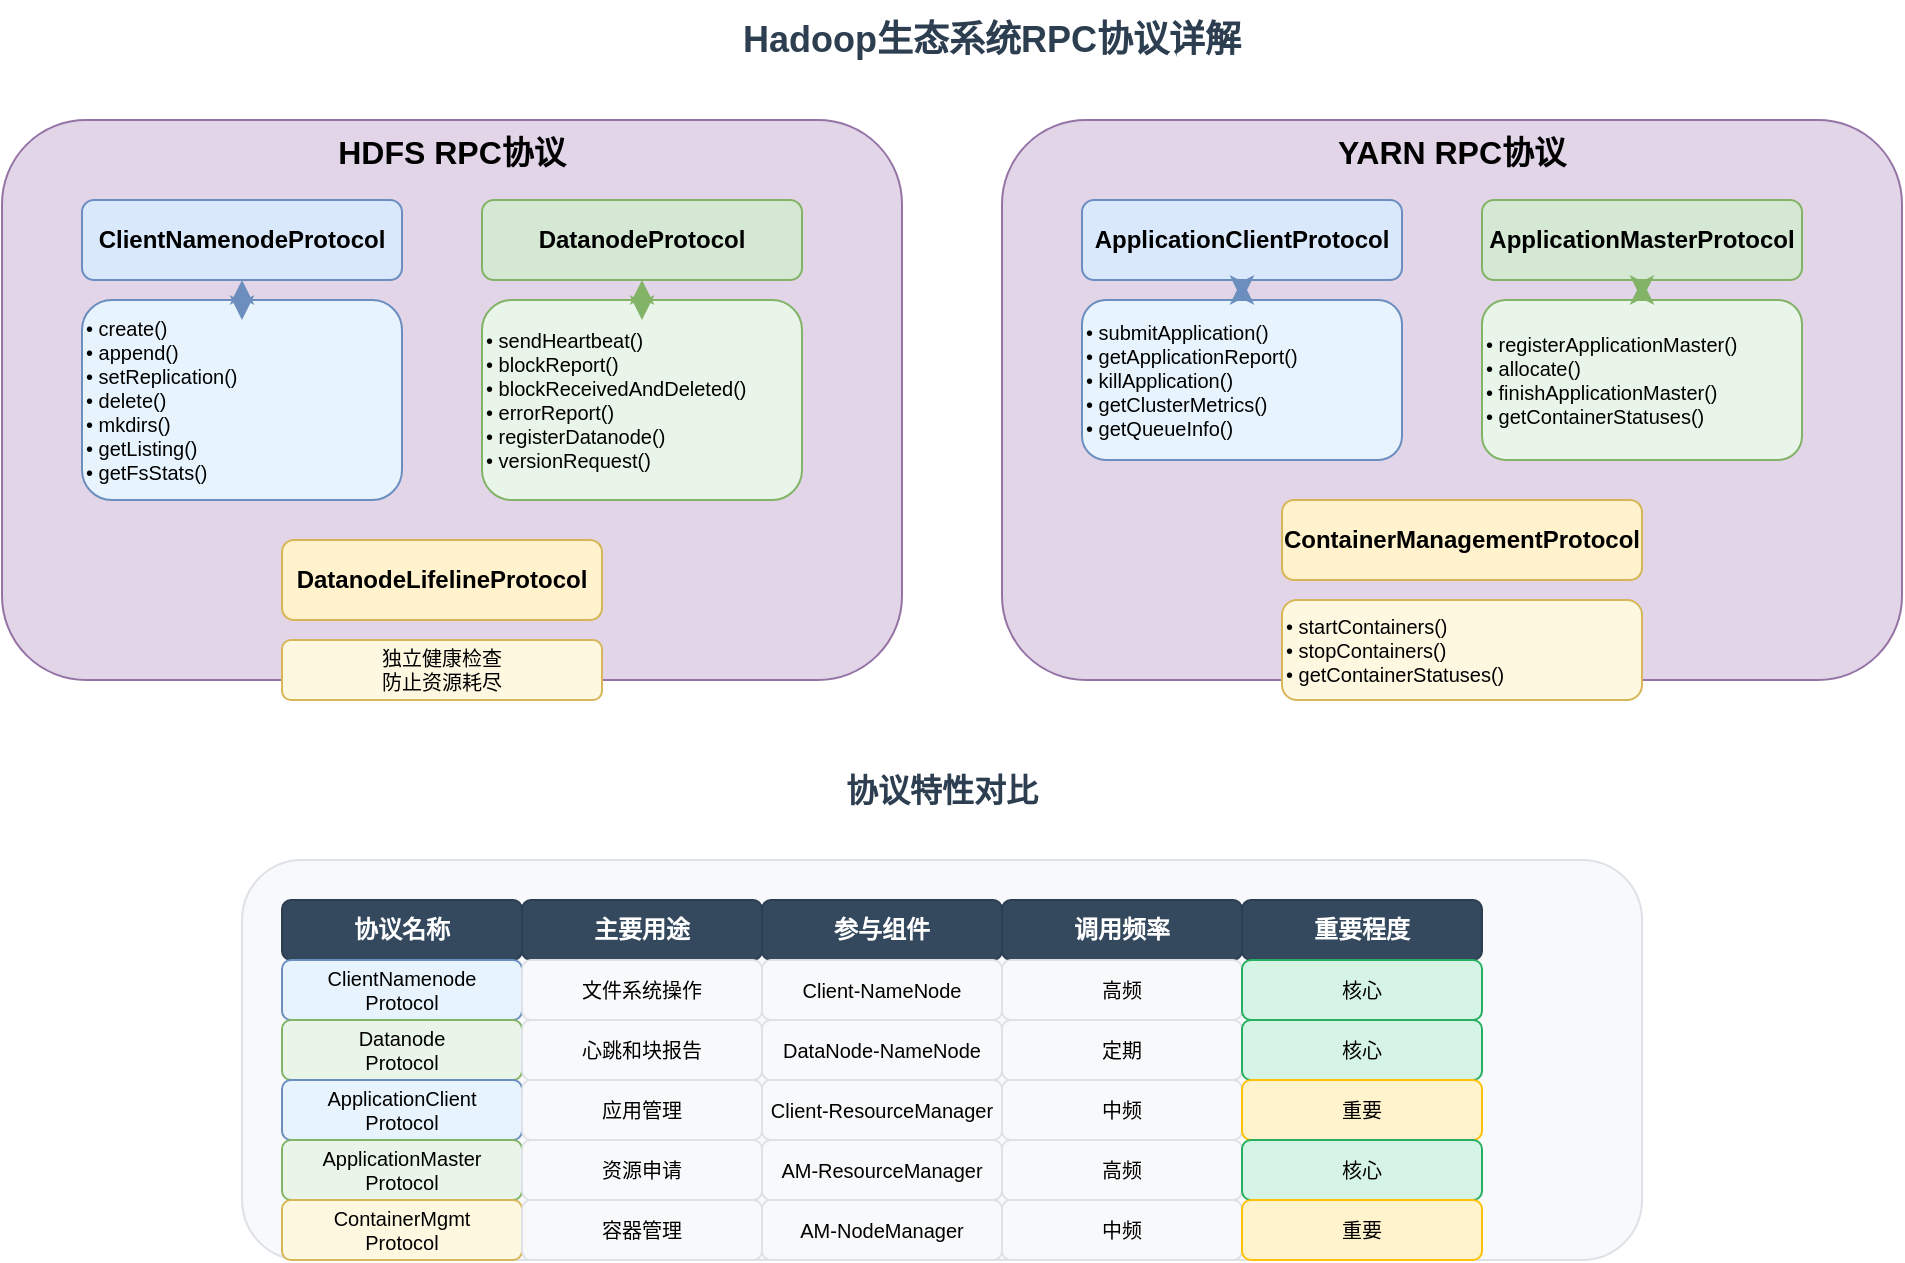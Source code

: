 <mxfile version="21.6.5" type="device">
  <diagram name="Hadoop生态系统RPC协议" id="hadoop-rpc-protocols">
    <mxGraphModel dx="1422" dy="794" grid="1" gridSize="10" guides="1" tooltips="1" connect="1" arrows="1" fold="1" page="1" pageScale="1" pageWidth="1169" pageHeight="827" math="0" shadow="0">
      <root>
        <mxCell id="0" />
        <mxCell id="1" parent="0" />
        
        <!-- 标题 -->
        <mxCell id="title" value="Hadoop生态系统RPC协议详解" style="text;html=1;strokeColor=none;fillColor=none;align=center;verticalAlign=middle;whiteSpace=wrap;rounded=0;fontSize=18;fontStyle=1;fontColor=#2c3e50;" vertex="1" parent="1">
          <mxGeometry x="400" y="20" width="350" height="40" as="geometry" />
        </mxCell>
        
        <!-- HDFS协议区域 -->
        <mxCell id="hdfs-protocols" value="HDFS RPC协议" style="rounded=1;whiteSpace=wrap;html=1;fillColor=#e1d5e7;strokeColor=#9673a6;fontSize=16;fontStyle=1;verticalAlign=top;" vertex="1" parent="1">
          <mxGeometry x="80" y="80" width="450" height="280" as="geometry" />
        </mxCell>
        
        <!-- ClientNamenodeProtocol -->
        <mxCell id="client-namenode" value="ClientNamenodeProtocol" style="rounded=1;whiteSpace=wrap;html=1;fillColor=#dae8fc;strokeColor=#6c8ebf;fontSize=12;fontStyle=1;" vertex="1" parent="1">
          <mxGeometry x="120" y="120" width="160" height="40" as="geometry" />
        </mxCell>
        
        <!-- ClientNamenodeProtocol方法 -->
        <mxCell id="client-methods" value="• create()&#xa;• append()&#xa;• setReplication()&#xa;• delete()&#xa;• mkdirs()&#xa;• getListing()&#xa;• getFsStats()" style="rounded=1;whiteSpace=wrap;html=1;fillColor=#e8f4fd;strokeColor=#6c8ebf;fontSize=10;align=left;" vertex="1" parent="1">
          <mxGeometry x="120" y="170" width="160" height="100" as="geometry" />
        </mxCell>
        
        <!-- DatanodeProtocol -->
        <mxCell id="datanode-protocol" value="DatanodeProtocol" style="rounded=1;whiteSpace=wrap;html=1;fillColor=#d5e8d4;strokeColor=#82b366;fontSize=12;fontStyle=1;" vertex="1" parent="1">
          <mxGeometry x="320" y="120" width="160" height="40" as="geometry" />
        </mxCell>
        
        <!-- DatanodeProtocol方法 -->
        <mxCell id="datanode-methods" value="• sendHeartbeat()&#xa;• blockReport()&#xa;• blockReceivedAndDeleted()&#xa;• errorReport()&#xa;• registerDatanode()&#xa;• versionRequest()" style="rounded=1;whiteSpace=wrap;html=1;fillColor=#e8f5e8;strokeColor=#82b366;fontSize=10;align=left;" vertex="1" parent="1">
          <mxGeometry x="320" y="170" width="160" height="100" as="geometry" />
        </mxCell>
        
        <!-- DatanodeLifelineProtocol -->
        <mxCell id="lifeline-protocol" value="DatanodeLifelineProtocol" style="rounded=1;whiteSpace=wrap;html=1;fillColor=#fff2cc;strokeColor=#d6b656;fontSize=12;fontStyle=1;" vertex="1" parent="1">
          <mxGeometry x="220" y="290" width="160" height="40" as="geometry" />
        </mxCell>
        
        <!-- Lifeline说明 -->
        <mxCell id="lifeline-desc" value="独立健康检查&#xa;防止资源耗尽" style="rounded=1;whiteSpace=wrap;html=1;fillColor=#fff8e1;strokeColor=#d6b656;fontSize=10;" vertex="1" parent="1">
          <mxGeometry x="220" y="340" width="160" height="30" as="geometry" />
        </mxCell>
        
        <!-- YARN协议区域 -->
        <mxCell id="yarn-protocols" value="YARN RPC协议" style="rounded=1;whiteSpace=wrap;html=1;fillColor=#e1d5e7;strokeColor=#9673a6;fontSize=16;fontStyle=1;verticalAlign=top;" vertex="1" parent="1">
          <mxGeometry x="580" y="80" width="450" height="280" as="geometry" />
        </mxCell>
        
        <!-- ApplicationClientProtocol -->
        <mxCell id="app-client-protocol" value="ApplicationClientProtocol" style="rounded=1;whiteSpace=wrap;html=1;fillColor=#dae8fc;strokeColor=#6c8ebf;fontSize=12;fontStyle=1;" vertex="1" parent="1">
          <mxGeometry x="620" y="120" width="160" height="40" as="geometry" />
        </mxCell>
        
        <!-- ApplicationClientProtocol方法 -->
        <mxCell id="app-client-methods" value="• submitApplication()&#xa;• getApplicationReport()&#xa;• killApplication()&#xa;• getClusterMetrics()&#xa;• getQueueInfo()" style="rounded=1;whiteSpace=wrap;html=1;fillColor=#e8f4fd;strokeColor=#6c8ebf;fontSize=10;align=left;" vertex="1" parent="1">
          <mxGeometry x="620" y="170" width="160" height="80" as="geometry" />
        </mxCell>
        
        <!-- ApplicationMasterProtocol -->
        <mxCell id="app-master-protocol" value="ApplicationMasterProtocol" style="rounded=1;whiteSpace=wrap;html=1;fillColor=#d5e8d4;strokeColor=#82b366;fontSize=12;fontStyle=1;" vertex="1" parent="1">
          <mxGeometry x="820" y="120" width="160" height="40" as="geometry" />
        </mxCell>
        
        <!-- ApplicationMasterProtocol方法 -->
        <mxCell id="app-master-methods" value="• registerApplicationMaster()&#xa;• allocate()&#xa;• finishApplicationMaster()&#xa;• getContainerStatuses()" style="rounded=1;whiteSpace=wrap;html=1;fillColor=#e8f5e8;strokeColor=#82b366;fontSize=10;align=left;" vertex="1" parent="1">
          <mxGeometry x="820" y="170" width="160" height="80" as="geometry" />
        </mxCell>
        
        <!-- ContainerManagementProtocol -->
        <mxCell id="container-mgmt" value="ContainerManagementProtocol" style="rounded=1;whiteSpace=wrap;html=1;fillColor=#fff2cc;strokeColor=#d6b656;fontSize=12;fontStyle=1;" vertex="1" parent="1">
          <mxGeometry x="720" y="270" width="180" height="40" as="geometry" />
        </mxCell>
        
        <!-- ContainerManagementProtocol方法 -->
        <mxCell id="container-methods" value="• startContainers()&#xa;• stopContainers()&#xa;• getContainerStatuses()" style="rounded=1;whiteSpace=wrap;html=1;fillColor=#fff8e1;strokeColor=#d6b656;fontSize=10;align=left;" vertex="1" parent="1">
          <mxGeometry x="720" y="320" width="180" height="50" as="geometry" />
        </mxCell>
        
        <!-- 协议特性说明 -->
        <mxCell id="protocol-features" value="协议特性对比" style="text;html=1;strokeColor=none;fillColor=none;align=center;verticalAlign=middle;whiteSpace=wrap;rounded=0;fontSize=16;fontStyle=1;fontColor=#2c3e50;" vertex="1" parent="1">
          <mxGeometry x="450" y="400" width="200" height="30" as="geometry" />
        </mxCell>
        
        <!-- 特性表格 -->
        <mxCell id="feature-table" value="" style="rounded=1;whiteSpace=wrap;html=1;fillColor=#f8f9fa;strokeColor=#dee2e6;" vertex="1" parent="1">
          <mxGeometry x="200" y="450" width="700" height="200" as="geometry" />
        </mxCell>
        
        <!-- 表头 -->
        <mxCell id="table-protocol" value="协议名称" style="rounded=1;whiteSpace=wrap;html=1;fillColor=#34495e;strokeColor=#2c3e50;fontSize=12;fontStyle=1;fontColor=#ffffff;" vertex="1" parent="1">
          <mxGeometry x="220" y="470" width="120" height="30" as="geometry" />
        </mxCell>
        
        <mxCell id="table-purpose" value="主要用途" style="rounded=1;whiteSpace=wrap;html=1;fillColor=#34495e;strokeColor=#2c3e50;fontSize=12;fontStyle=1;fontColor=#ffffff;" vertex="1" parent="1">
          <mxGeometry x="340" y="470" width="120" height="30" as="geometry" />
        </mxCell>
        
        <mxCell id="table-participants" value="参与组件" style="rounded=1;whiteSpace=wrap;html=1;fillColor=#34495e;strokeColor=#2c3e50;fontSize=12;fontStyle=1;fontColor=#ffffff;" vertex="1" parent="1">
          <mxGeometry x="460" y="470" width="120" height="30" as="geometry" />
        </mxCell>
        
        <mxCell id="table-frequency" value="调用频率" style="rounded=1;whiteSpace=wrap;html=1;fillColor=#34495e;strokeColor=#2c3e50;fontSize=12;fontStyle=1;fontColor=#ffffff;" vertex="1" parent="1">
          <mxGeometry x="580" y="470" width="120" height="30" as="geometry" />
        </mxCell>
        
        <mxCell id="table-criticality" value="重要程度" style="rounded=1;whiteSpace=wrap;html=1;fillColor=#34495e;strokeColor=#2c3e50;fontSize=12;fontStyle=1;fontColor=#ffffff;" vertex="1" parent="1">
          <mxGeometry x="700" y="470" width="120" height="30" as="geometry" />
        </mxCell>
        
        <!-- ClientNamenodeProtocol行 -->
        <mxCell id="row1-protocol" value="ClientNamenode&#xa;Protocol" style="rounded=1;whiteSpace=wrap;html=1;fillColor=#e8f4fd;strokeColor=#6c8ebf;fontSize=10;" vertex="1" parent="1">
          <mxGeometry x="220" y="500" width="120" height="30" as="geometry" />
        </mxCell>
        
        <mxCell id="row1-purpose" value="文件系统操作" style="rounded=1;whiteSpace=wrap;html=1;fillColor=#f8f9fa;strokeColor=#dee2e6;fontSize=10;" vertex="1" parent="1">
          <mxGeometry x="340" y="500" width="120" height="30" as="geometry" />
        </mxCell>
        
        <mxCell id="row1-participants" value="Client-NameNode" style="rounded=1;whiteSpace=wrap;html=1;fillColor=#f8f9fa;strokeColor=#dee2e6;fontSize=10;" vertex="1" parent="1">
          <mxGeometry x="460" y="500" width="120" height="30" as="geometry" />
        </mxCell>
        
        <mxCell id="row1-frequency" value="高频" style="rounded=1;whiteSpace=wrap;html=1;fillColor=#f8f9fa;strokeColor=#dee2e6;fontSize=10;" vertex="1" parent="1">
          <mxGeometry x="580" y="500" width="120" height="30" as="geometry" />
        </mxCell>
        
        <mxCell id="row1-criticality" value="核心" style="rounded=1;whiteSpace=wrap;html=1;fillColor=#d5f4e6;strokeColor=#27ae60;fontSize=10;" vertex="1" parent="1">
          <mxGeometry x="700" y="500" width="120" height="30" as="geometry" />
        </mxCell>
        
        <!-- DatanodeProtocol行 -->
        <mxCell id="row2-protocol" value="Datanode&#xa;Protocol" style="rounded=1;whiteSpace=wrap;html=1;fillColor=#e8f5e8;strokeColor=#82b366;fontSize=10;" vertex="1" parent="1">
          <mxGeometry x="220" y="530" width="120" height="30" as="geometry" />
        </mxCell>
        
        <mxCell id="row2-purpose" value="心跳和块报告" style="rounded=1;whiteSpace=wrap;html=1;fillColor=#f8f9fa;strokeColor=#dee2e6;fontSize=10;" vertex="1" parent="1">
          <mxGeometry x="340" y="530" width="120" height="30" as="geometry" />
        </mxCell>
        
        <mxCell id="row2-participants" value="DataNode-NameNode" style="rounded=1;whiteSpace=wrap;html=1;fillColor=#f8f9fa;strokeColor=#dee2e6;fontSize=10;" vertex="1" parent="1">
          <mxGeometry x="460" y="530" width="120" height="30" as="geometry" />
        </mxCell>
        
        <mxCell id="row2-frequency" value="定期" style="rounded=1;whiteSpace=wrap;html=1;fillColor=#f8f9fa;strokeColor=#dee2e6;fontSize=10;" vertex="1" parent="1">
          <mxGeometry x="580" y="530" width="120" height="30" as="geometry" />
        </mxCell>
        
        <mxCell id="row2-criticality" value="核心" style="rounded=1;whiteSpace=wrap;html=1;fillColor=#d5f4e6;strokeColor=#27ae60;fontSize=10;" vertex="1" parent="1">
          <mxGeometry x="700" y="530" width="120" height="30" as="geometry" />
        </mxCell>
        
        <!-- ApplicationClientProtocol行 -->
        <mxCell id="row3-protocol" value="ApplicationClient&#xa;Protocol" style="rounded=1;whiteSpace=wrap;html=1;fillColor=#e8f4fd;strokeColor=#6c8ebf;fontSize=10;" vertex="1" parent="1">
          <mxGeometry x="220" y="560" width="120" height="30" as="geometry" />
        </mxCell>
        
        <mxCell id="row3-purpose" value="应用管理" style="rounded=1;whiteSpace=wrap;html=1;fillColor=#f8f9fa;strokeColor=#dee2e6;fontSize=10;" vertex="1" parent="1">
          <mxGeometry x="340" y="560" width="120" height="30" as="geometry" />
        </mxCell>
        
        <mxCell id="row3-participants" value="Client-ResourceManager" style="rounded=1;whiteSpace=wrap;html=1;fillColor=#f8f9fa;strokeColor=#dee2e6;fontSize=10;" vertex="1" parent="1">
          <mxGeometry x="460" y="560" width="120" height="30" as="geometry" />
        </mxCell>
        
        <mxCell id="row3-frequency" value="中频" style="rounded=1;whiteSpace=wrap;html=1;fillColor=#f8f9fa;strokeColor=#dee2e6;fontSize=10;" vertex="1" parent="1">
          <mxGeometry x="580" y="560" width="120" height="30" as="geometry" />
        </mxCell>
        
        <mxCell id="row3-criticality" value="重要" style="rounded=1;whiteSpace=wrap;html=1;fillColor=#fff3cd;strokeColor=#ffc107;fontSize=10;" vertex="1" parent="1">
          <mxGeometry x="700" y="560" width="120" height="30" as="geometry" />
        </mxCell>
        
        <!-- ApplicationMasterProtocol行 -->
        <mxCell id="row4-protocol" value="ApplicationMaster&#xa;Protocol" style="rounded=1;whiteSpace=wrap;html=1;fillColor=#e8f5e8;strokeColor=#82b366;fontSize=10;" vertex="1" parent="1">
          <mxGeometry x="220" y="590" width="120" height="30" as="geometry" />
        </mxCell>
        
        <mxCell id="row4-purpose" value="资源申请" style="rounded=1;whiteSpace=wrap;html=1;fillColor=#f8f9fa;strokeColor=#dee2e6;fontSize=10;" vertex="1" parent="1">
          <mxGeometry x="340" y="590" width="120" height="30" as="geometry" />
        </mxCell>
        
        <mxCell id="row4-participants" value="AM-ResourceManager" style="rounded=1;whiteSpace=wrap;html=1;fillColor=#f8f9fa;strokeColor=#dee2e6;fontSize=10;" vertex="1" parent="1">
          <mxGeometry x="460" y="590" width="120" height="30" as="geometry" />
        </mxCell>
        
        <mxCell id="row4-frequency" value="高频" style="rounded=1;whiteSpace=wrap;html=1;fillColor=#f8f9fa;strokeColor=#dee2e6;fontSize=10;" vertex="1" parent="1">
          <mxGeometry x="580" y="590" width="120" height="30" as="geometry" />
        </mxCell>
        
        <mxCell id="row4-criticality" value="核心" style="rounded=1;whiteSpace=wrap;html=1;fillColor=#d5f4e6;strokeColor=#27ae60;fontSize=10;" vertex="1" parent="1">
          <mxGeometry x="700" y="590" width="120" height="30" as="geometry" />
        </mxCell>
        
        <!-- ContainerManagementProtocol行 -->
        <mxCell id="row5-protocol" value="ContainerMgmt&#xa;Protocol" style="rounded=1;whiteSpace=wrap;html=1;fillColor=#fff8e1;strokeColor=#d6b656;fontSize=10;" vertex="1" parent="1">
          <mxGeometry x="220" y="620" width="120" height="30" as="geometry" />
        </mxCell>
        
        <mxCell id="row5-purpose" value="容器管理" style="rounded=1;whiteSpace=wrap;html=1;fillColor=#f8f9fa;strokeColor=#dee2e6;fontSize=10;" vertex="1" parent="1">
          <mxGeometry x="340" y="620" width="120" height="30" as="geometry" />
        </mxCell>
        
        <mxCell id="row5-participants" value="AM-NodeManager" style="rounded=1;whiteSpace=wrap;html=1;fillColor=#f8f9fa;strokeColor=#dee2e6;fontSize=10;" vertex="1" parent="1">
          <mxGeometry x="460" y="620" width="120" height="30" as="geometry" />
        </mxCell>
        
        <mxCell id="row5-frequency" value="中频" style="rounded=1;whiteSpace=wrap;html=1;fillColor=#f8f9fa;strokeColor=#dee2e6;fontSize=10;" vertex="1" parent="1">
          <mxGeometry x="580" y="620" width="120" height="30" as="geometry" />
        </mxCell>
        
        <mxCell id="row5-criticality" value="重要" style="rounded=1;whiteSpace=wrap;html=1;fillColor=#fff3cd;strokeColor=#ffc107;fontSize=10;" vertex="1" parent="1">
          <mxGeometry x="700" y="620" width="120" height="30" as="geometry" />
        </mxCell>
        
        <!-- 连接线 -->
        <!-- HDFS内部连接 -->
        <mxCell id="hdfs-conn1" value="" style="endArrow=classic;startArrow=classic;html=1;rounded=0;strokeWidth=2;strokeColor=#6c8ebf;" edge="1" parent="1">
          <mxGeometry width="50" height="50" relative="1" as="geometry">
            <mxPoint x="200" y="180" as="sourcePoint" />
            <mxPoint x="200" y="160" as="targetPoint" />
          </mxGeometry>
        </mxCell>
        
        <mxCell id="hdfs-conn2" value="" style="endArrow=classic;startArrow=classic;html=1;rounded=0;strokeWidth=2;strokeColor=#82b366;" edge="1" parent="1">
          <mxGeometry width="50" height="50" relative="1" as="geometry">
            <mxPoint x="400" y="180" as="sourcePoint" />
            <mxPoint x="400" y="160" as="targetPoint" />
          </mxGeometry>
        </mxCell>
        
        <!-- YARN内部连接 -->
        <mxCell id="yarn-conn1" value="" style="endArrow=classic;startArrow=classic;html=1;rounded=0;strokeWidth=2;strokeColor=#6c8ebf;" edge="1" parent="1">
          <mxGeometry width="50" height="50" relative="1" as="geometry">
            <mxPoint x="700" y="170" as="sourcePoint" />
            <mxPoint x="700" y="160" as="targetPoint" />
          </mxGeometry>
        </mxCell>
        
        <mxCell id="yarn-conn2" value="" style="endArrow=classic;startArrow=classic;html=1;rounded=0;strokeWidth=2;strokeColor=#82b366;" edge="1" parent="1">
          <mxGeometry width="50" height="50" relative="1" as="geometry">
            <mxPoint x="900" y="170" as="sourcePoint" />
            <mxPoint x="900" y="160" as="targetPoint" />
          </mxGeometry>
        </mxCell>
        
      </root>
    </mxGraphModel>
  </diagram>
</mxfile>
